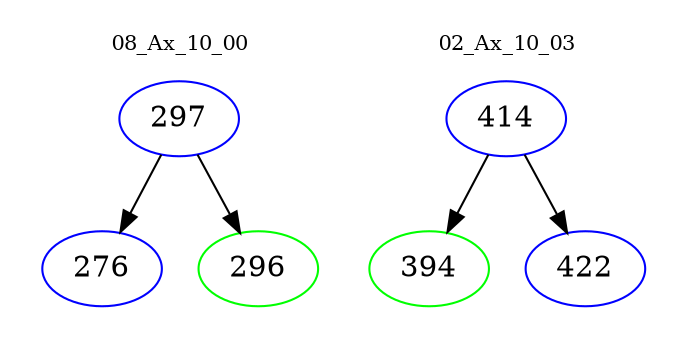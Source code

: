 digraph{
subgraph cluster_0 {
color = white
label = "08_Ax_10_00";
fontsize=10;
T0_297 [label="297", color="blue"]
T0_297 -> T0_276 [color="black"]
T0_276 [label="276", color="blue"]
T0_297 -> T0_296 [color="black"]
T0_296 [label="296", color="green"]
}
subgraph cluster_1 {
color = white
label = "02_Ax_10_03";
fontsize=10;
T1_414 [label="414", color="blue"]
T1_414 -> T1_394 [color="black"]
T1_394 [label="394", color="green"]
T1_414 -> T1_422 [color="black"]
T1_422 [label="422", color="blue"]
}
}
